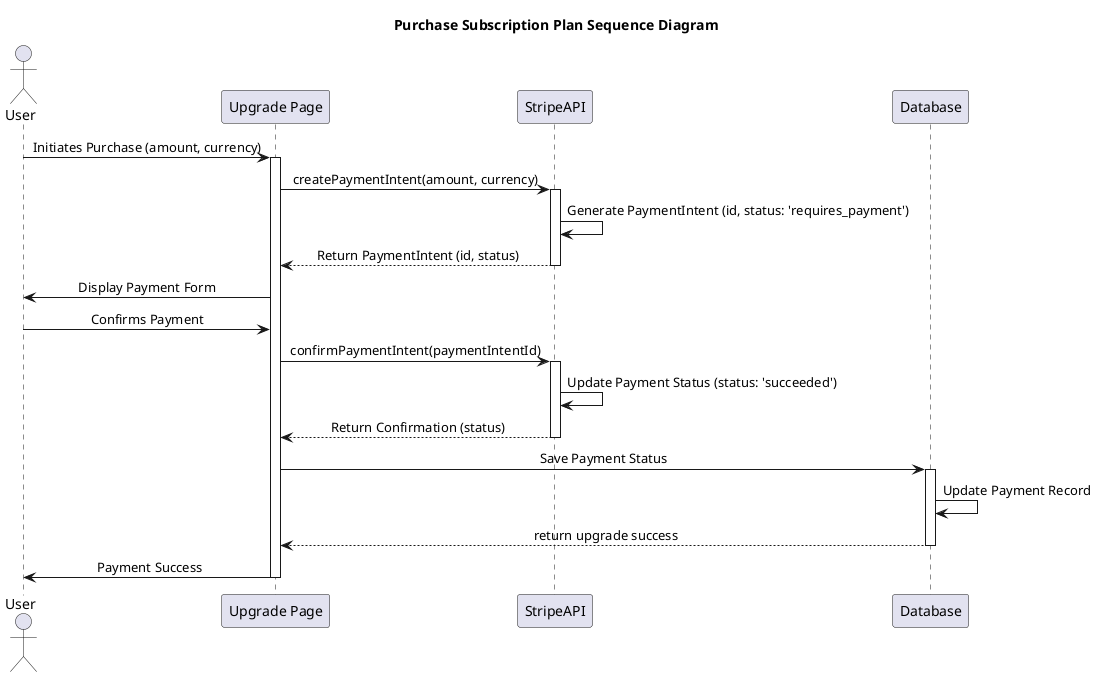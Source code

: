 @startuml PurchaseSubscriptionPlanSequenceDiagram
skinparam SequenceMessageAlignment center
title Purchase Subscription Plan Sequence Diagram 

actor User as U
participant "Upgrade Page" as FE
participant "StripeAPI" as API
participant "Database" as DB

U -> FE: Initiates Purchase (amount, currency)
activate FE
FE -> API: createPaymentIntent(amount, currency)
activate API
API -> API: Generate PaymentIntent (id, status: 'requires_payment')
API --> FE: Return PaymentIntent (id, status)
deactivate API

FE -> U: Display Payment Form
U -> FE: Confirms Payment
FE -> API: confirmPaymentIntent(paymentIntentId)
activate API
API -> API: Update Payment Status (status: 'succeeded')
API --> FE: Return Confirmation (status)
deactivate API

FE -> DB: Save Payment Status
activate DB
DB -> DB: Update Payment Record
DB --> FE : return upgrade success
deactivate DB

FE -> U: Payment Success
deactivate FE
@enduml
